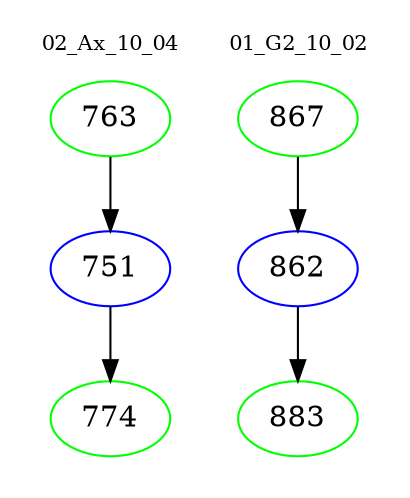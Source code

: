 digraph{
subgraph cluster_0 {
color = white
label = "02_Ax_10_04";
fontsize=10;
T0_763 [label="763", color="green"]
T0_763 -> T0_751 [color="black"]
T0_751 [label="751", color="blue"]
T0_751 -> T0_774 [color="black"]
T0_774 [label="774", color="green"]
}
subgraph cluster_1 {
color = white
label = "01_G2_10_02";
fontsize=10;
T1_867 [label="867", color="green"]
T1_867 -> T1_862 [color="black"]
T1_862 [label="862", color="blue"]
T1_862 -> T1_883 [color="black"]
T1_883 [label="883", color="green"]
}
}
